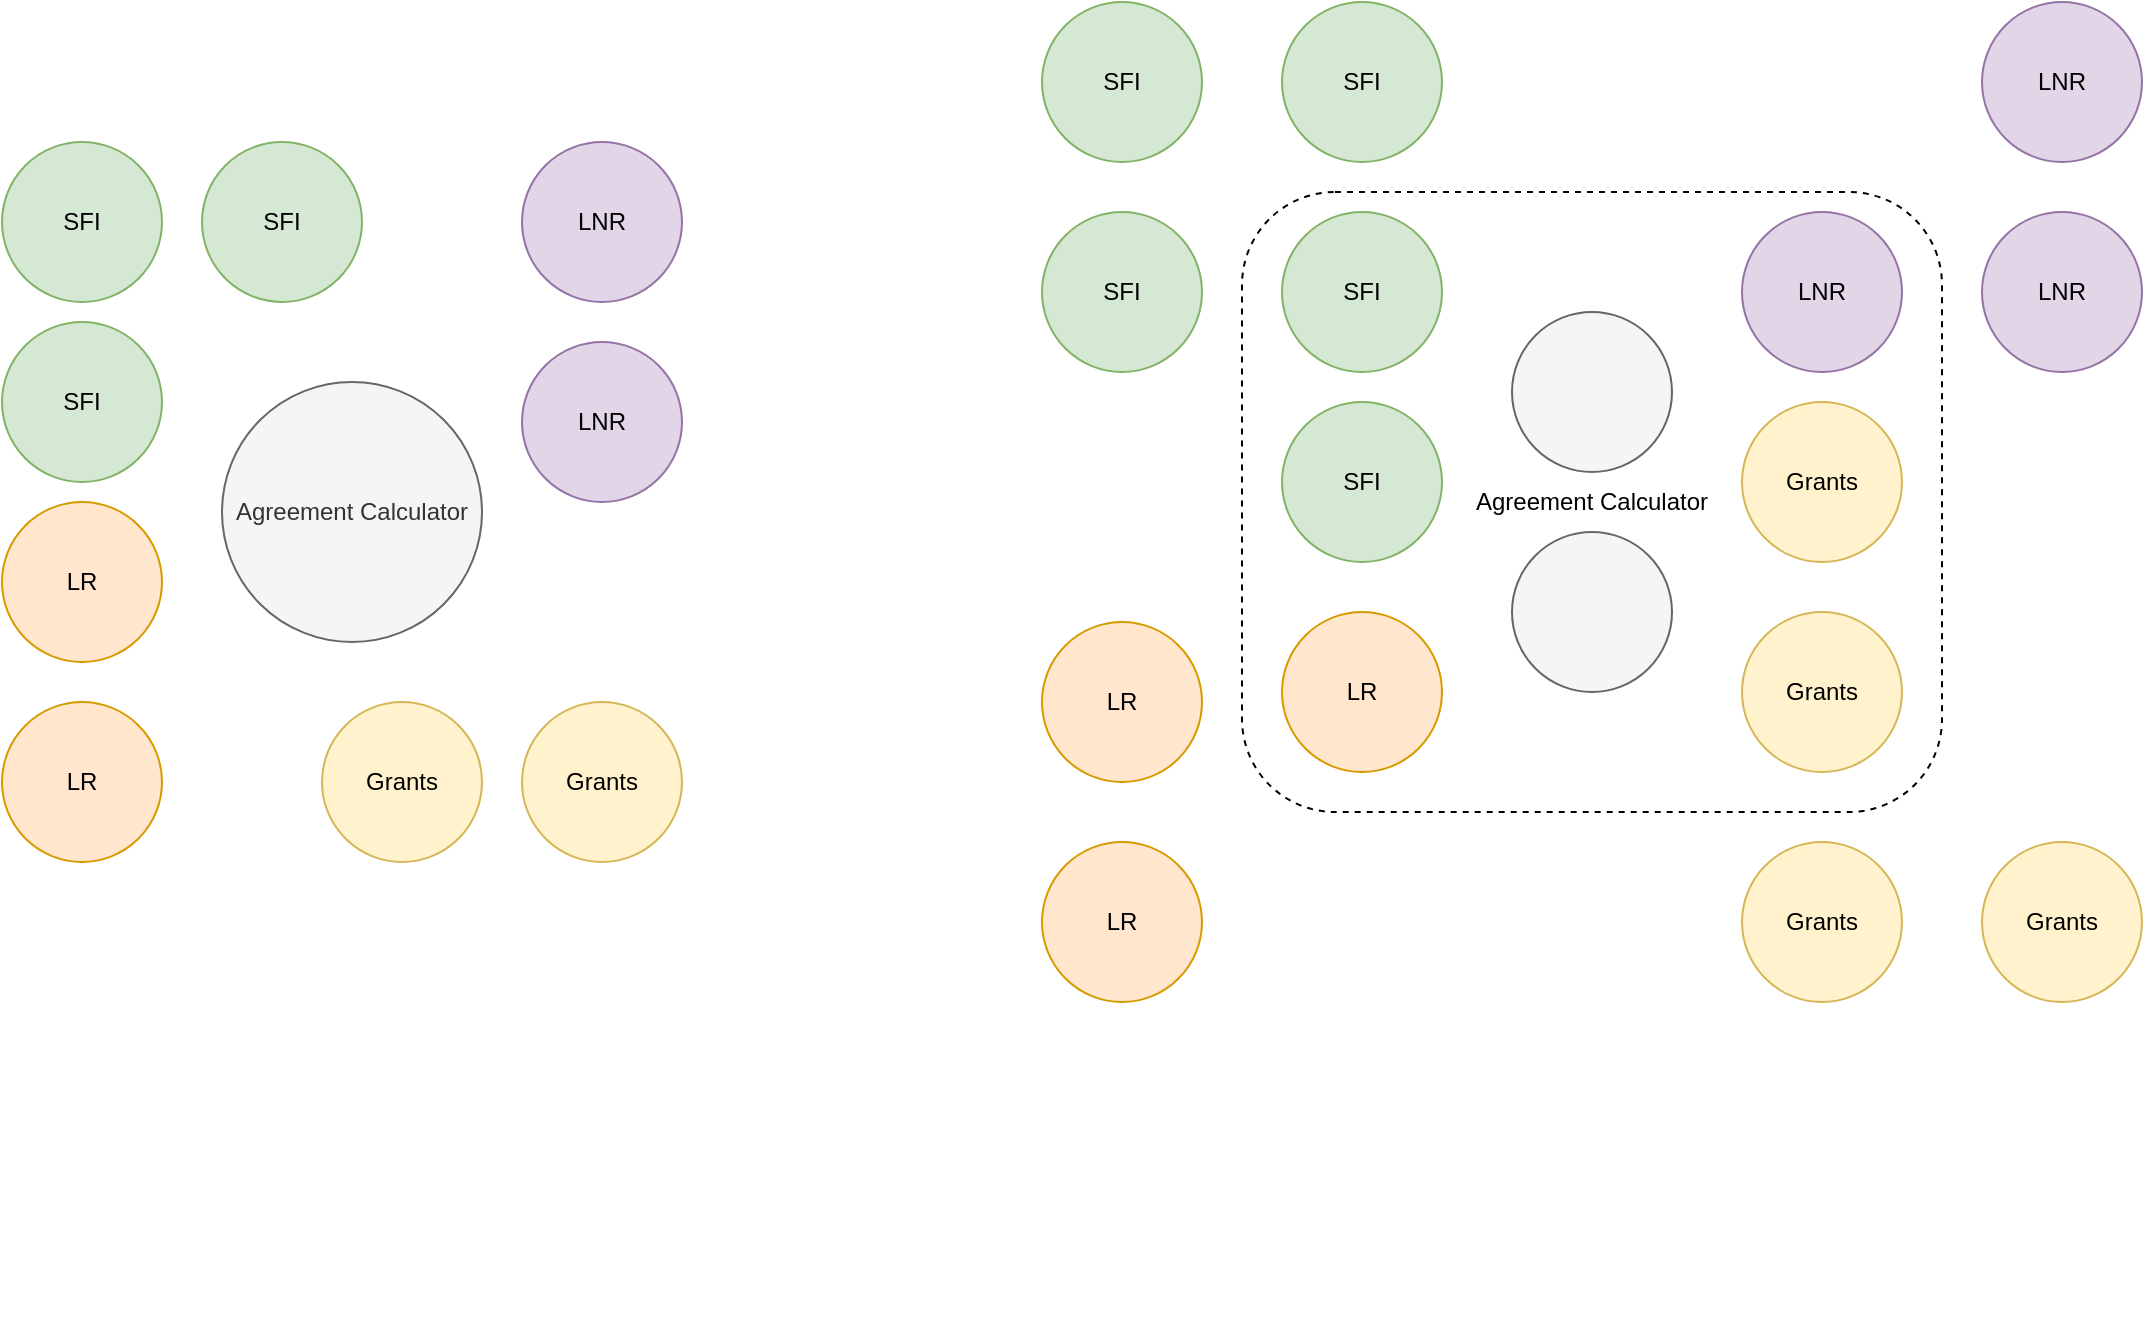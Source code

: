 <mxfile version="14.7.10" type="github">
  <diagram id="Js54alGn4AjX2zPeYyBl" name="Page-1">
    <mxGraphModel dx="1422" dy="762" grid="1" gridSize="10" guides="1" tooltips="1" connect="1" arrows="1" fold="1" page="1" pageScale="1" pageWidth="827" pageHeight="1169" math="0" shadow="0">
      <root>
        <mxCell id="0" />
        <mxCell id="1" parent="0" />
        <mxCell id="QRr55zgmmeQrsnKyoeg7-24" value="Agreement Calculator" style="rounded=1;whiteSpace=wrap;html=1;dashed=1;" vertex="1" parent="1">
          <mxGeometry x="710" y="105" width="350" height="310" as="geometry" />
        </mxCell>
        <mxCell id="QRr55zgmmeQrsnKyoeg7-1" value="Agreement Calculator" style="ellipse;whiteSpace=wrap;html=1;aspect=fixed;fillColor=#f5f5f5;strokeColor=#666666;fontColor=#333333;" vertex="1" parent="1">
          <mxGeometry x="200" y="200" width="130" height="130" as="geometry" />
        </mxCell>
        <mxCell id="QRr55zgmmeQrsnKyoeg7-5" value="SFI" style="ellipse;whiteSpace=wrap;html=1;aspect=fixed;fillColor=#d5e8d4;strokeColor=#82b366;" vertex="1" parent="1">
          <mxGeometry x="90" y="80" width="80" height="80" as="geometry" />
        </mxCell>
        <mxCell id="QRr55zgmmeQrsnKyoeg7-6" value="LNR" style="ellipse;whiteSpace=wrap;html=1;aspect=fixed;fillColor=#e1d5e7;strokeColor=#9673a6;" vertex="1" parent="1">
          <mxGeometry x="350" y="80" width="80" height="80" as="geometry" />
        </mxCell>
        <mxCell id="QRr55zgmmeQrsnKyoeg7-7" value="LR" style="ellipse;whiteSpace=wrap;html=1;aspect=fixed;fillColor=#ffe6cc;strokeColor=#d79b00;" vertex="1" parent="1">
          <mxGeometry x="90" y="360" width="80" height="80" as="geometry" />
        </mxCell>
        <mxCell id="QRr55zgmmeQrsnKyoeg7-8" value="Grants" style="ellipse;whiteSpace=wrap;html=1;aspect=fixed;fillColor=#fff2cc;strokeColor=#d6b656;" vertex="1" parent="1">
          <mxGeometry x="350" y="360" width="80" height="80" as="geometry" />
        </mxCell>
        <mxCell id="QRr55zgmmeQrsnKyoeg7-14" value="" style="shape=image;html=1;verticalAlign=top;verticalLabelPosition=bottom;labelBackgroundColor=#ffffff;imageAspect=0;aspect=fixed;image=https://cdn3.iconfinder.com/data/icons/flat-actions-icons-9/792/Close_Icon_Dark-128.png" vertex="1" parent="1">
          <mxGeometry x="202" y="547.5" width="128" height="128" as="geometry" />
        </mxCell>
        <mxCell id="QRr55zgmmeQrsnKyoeg7-15" value="SFI" style="ellipse;whiteSpace=wrap;html=1;aspect=fixed;fillColor=#d5e8d4;strokeColor=#82b366;" vertex="1" parent="1">
          <mxGeometry x="610" y="10" width="80" height="80" as="geometry" />
        </mxCell>
        <mxCell id="QRr55zgmmeQrsnKyoeg7-16" value="SFI" style="ellipse;whiteSpace=wrap;html=1;aspect=fixed;fillColor=#d5e8d4;strokeColor=#82b366;" vertex="1" parent="1">
          <mxGeometry x="730" y="115" width="80" height="80" as="geometry" />
        </mxCell>
        <mxCell id="QRr55zgmmeQrsnKyoeg7-17" value="" style="ellipse;whiteSpace=wrap;html=1;aspect=fixed;fillColor=#f5f5f5;strokeColor=#666666;fontColor=#333333;" vertex="1" parent="1">
          <mxGeometry x="845" y="165" width="80" height="80" as="geometry" />
        </mxCell>
        <mxCell id="QRr55zgmmeQrsnKyoeg7-18" value="LNR" style="ellipse;whiteSpace=wrap;html=1;aspect=fixed;fillColor=#e1d5e7;strokeColor=#9673a6;" vertex="1" parent="1">
          <mxGeometry x="960" y="115" width="80" height="80" as="geometry" />
        </mxCell>
        <mxCell id="QRr55zgmmeQrsnKyoeg7-19" value="LNR" style="ellipse;whiteSpace=wrap;html=1;aspect=fixed;fillColor=#e1d5e7;strokeColor=#9673a6;" vertex="1" parent="1">
          <mxGeometry x="1080" y="10" width="80" height="80" as="geometry" />
        </mxCell>
        <mxCell id="QRr55zgmmeQrsnKyoeg7-20" value="Grants" style="ellipse;whiteSpace=wrap;html=1;aspect=fixed;fillColor=#fff2cc;strokeColor=#d6b656;" vertex="1" parent="1">
          <mxGeometry x="960" y="315" width="80" height="80" as="geometry" />
        </mxCell>
        <mxCell id="QRr55zgmmeQrsnKyoeg7-21" value="Grants" style="ellipse;whiteSpace=wrap;html=1;aspect=fixed;fillColor=#fff2cc;strokeColor=#d6b656;" vertex="1" parent="1">
          <mxGeometry x="1080" y="430" width="80" height="80" as="geometry" />
        </mxCell>
        <mxCell id="QRr55zgmmeQrsnKyoeg7-22" value="LR" style="ellipse;whiteSpace=wrap;html=1;aspect=fixed;fillColor=#ffe6cc;strokeColor=#d79b00;" vertex="1" parent="1">
          <mxGeometry x="730" y="315" width="80" height="80" as="geometry" />
        </mxCell>
        <mxCell id="QRr55zgmmeQrsnKyoeg7-23" value="LR" style="ellipse;whiteSpace=wrap;html=1;aspect=fixed;fillColor=#ffe6cc;strokeColor=#d79b00;" vertex="1" parent="1">
          <mxGeometry x="610" y="430" width="80" height="80" as="geometry" />
        </mxCell>
        <mxCell id="QRr55zgmmeQrsnKyoeg7-25" value="" style="ellipse;whiteSpace=wrap;html=1;aspect=fixed;fillColor=#f5f5f5;strokeColor=#666666;fontColor=#333333;" vertex="1" parent="1">
          <mxGeometry x="845" y="275" width="80" height="80" as="geometry" />
        </mxCell>
        <mxCell id="QRr55zgmmeQrsnKyoeg7-33" value="" style="shape=image;html=1;verticalAlign=top;verticalLabelPosition=bottom;labelBackgroundColor=#ffffff;imageAspect=0;aspect=fixed;image=https://cdn3.iconfinder.com/data/icons/miscellaneous-80/60/check-128.png;dashed=1;" vertex="1" parent="1">
          <mxGeometry x="840" y="570.25" width="82.5" height="82.5" as="geometry" />
        </mxCell>
        <mxCell id="QRr55zgmmeQrsnKyoeg7-34" value="SFI" style="ellipse;whiteSpace=wrap;html=1;aspect=fixed;fillColor=#d5e8d4;strokeColor=#82b366;" vertex="1" parent="1">
          <mxGeometry x="730" y="210" width="80" height="80" as="geometry" />
        </mxCell>
        <mxCell id="QRr55zgmmeQrsnKyoeg7-36" value="Grants" style="ellipse;whiteSpace=wrap;html=1;aspect=fixed;fillColor=#fff2cc;strokeColor=#d6b656;" vertex="1" parent="1">
          <mxGeometry x="960" y="210" width="80" height="80" as="geometry" />
        </mxCell>
        <mxCell id="QRr55zgmmeQrsnKyoeg7-37" value="SFI" style="ellipse;whiteSpace=wrap;html=1;aspect=fixed;fillColor=#d5e8d4;strokeColor=#82b366;" vertex="1" parent="1">
          <mxGeometry x="730" y="10" width="80" height="80" as="geometry" />
        </mxCell>
        <mxCell id="QRr55zgmmeQrsnKyoeg7-38" value="SFI" style="ellipse;whiteSpace=wrap;html=1;aspect=fixed;fillColor=#d5e8d4;strokeColor=#82b366;" vertex="1" parent="1">
          <mxGeometry x="610" y="115" width="80" height="80" as="geometry" />
        </mxCell>
        <mxCell id="QRr55zgmmeQrsnKyoeg7-39" value="LNR" style="ellipse;whiteSpace=wrap;html=1;aspect=fixed;fillColor=#e1d5e7;strokeColor=#9673a6;" vertex="1" parent="1">
          <mxGeometry x="1080" y="115" width="80" height="80" as="geometry" />
        </mxCell>
        <mxCell id="QRr55zgmmeQrsnKyoeg7-40" value="Grants" style="ellipse;whiteSpace=wrap;html=1;aspect=fixed;fillColor=#fff2cc;strokeColor=#d6b656;" vertex="1" parent="1">
          <mxGeometry x="960" y="430" width="80" height="80" as="geometry" />
        </mxCell>
        <mxCell id="QRr55zgmmeQrsnKyoeg7-41" value="LR" style="ellipse;whiteSpace=wrap;html=1;aspect=fixed;fillColor=#ffe6cc;strokeColor=#d79b00;" vertex="1" parent="1">
          <mxGeometry x="610" y="320" width="80" height="80" as="geometry" />
        </mxCell>
        <mxCell id="QRr55zgmmeQrsnKyoeg7-42" value="LR" style="ellipse;whiteSpace=wrap;html=1;aspect=fixed;fillColor=#ffe6cc;strokeColor=#d79b00;" vertex="1" parent="1">
          <mxGeometry x="90" y="260" width="80" height="80" as="geometry" />
        </mxCell>
        <mxCell id="QRr55zgmmeQrsnKyoeg7-43" value="Grants" style="ellipse;whiteSpace=wrap;html=1;aspect=fixed;fillColor=#fff2cc;strokeColor=#d6b656;" vertex="1" parent="1">
          <mxGeometry x="250" y="360" width="80" height="80" as="geometry" />
        </mxCell>
        <mxCell id="QRr55zgmmeQrsnKyoeg7-44" value="LNR" style="ellipse;whiteSpace=wrap;html=1;aspect=fixed;fillColor=#e1d5e7;strokeColor=#9673a6;" vertex="1" parent="1">
          <mxGeometry x="350" y="180" width="80" height="80" as="geometry" />
        </mxCell>
        <mxCell id="QRr55zgmmeQrsnKyoeg7-45" value="SFI" style="ellipse;whiteSpace=wrap;html=1;aspect=fixed;fillColor=#d5e8d4;strokeColor=#82b366;" vertex="1" parent="1">
          <mxGeometry x="190" y="80" width="80" height="80" as="geometry" />
        </mxCell>
        <mxCell id="QRr55zgmmeQrsnKyoeg7-46" value="SFI" style="ellipse;whiteSpace=wrap;html=1;aspect=fixed;fillColor=#d5e8d4;strokeColor=#82b366;" vertex="1" parent="1">
          <mxGeometry x="90" y="170" width="80" height="80" as="geometry" />
        </mxCell>
      </root>
    </mxGraphModel>
  </diagram>
</mxfile>
